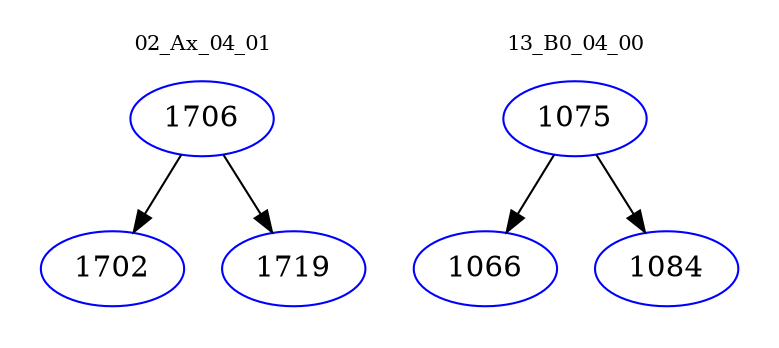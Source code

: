 digraph{
subgraph cluster_0 {
color = white
label = "02_Ax_04_01";
fontsize=10;
T0_1706 [label="1706", color="blue"]
T0_1706 -> T0_1702 [color="black"]
T0_1702 [label="1702", color="blue"]
T0_1706 -> T0_1719 [color="black"]
T0_1719 [label="1719", color="blue"]
}
subgraph cluster_1 {
color = white
label = "13_B0_04_00";
fontsize=10;
T1_1075 [label="1075", color="blue"]
T1_1075 -> T1_1066 [color="black"]
T1_1066 [label="1066", color="blue"]
T1_1075 -> T1_1084 [color="black"]
T1_1084 [label="1084", color="blue"]
}
}

